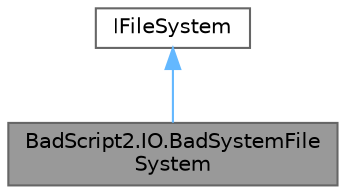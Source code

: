digraph "BadScript2.IO.BadSystemFileSystem"
{
 // LATEX_PDF_SIZE
  bgcolor="transparent";
  edge [fontname=Helvetica,fontsize=10,labelfontname=Helvetica,labelfontsize=10];
  node [fontname=Helvetica,fontsize=10,shape=box,height=0.2,width=0.4];
  Node1 [id="Node000001",label="BadScript2.IO.BadSystemFile\lSystem",height=0.2,width=0.4,color="gray40", fillcolor="grey60", style="filled", fontcolor="black",tooltip="Implements a wrapper for the actual OS file system."];
  Node2 -> Node1 [id="edge1_Node000001_Node000002",dir="back",color="steelblue1",style="solid",tooltip=" "];
  Node2 [id="Node000002",label="IFileSystem",height=0.2,width=0.4,color="gray40", fillcolor="white", style="filled",URL="$interface_bad_script2_1_1_i_o_1_1_i_file_system.html",tooltip="Defines the interface for a file system."];
}
